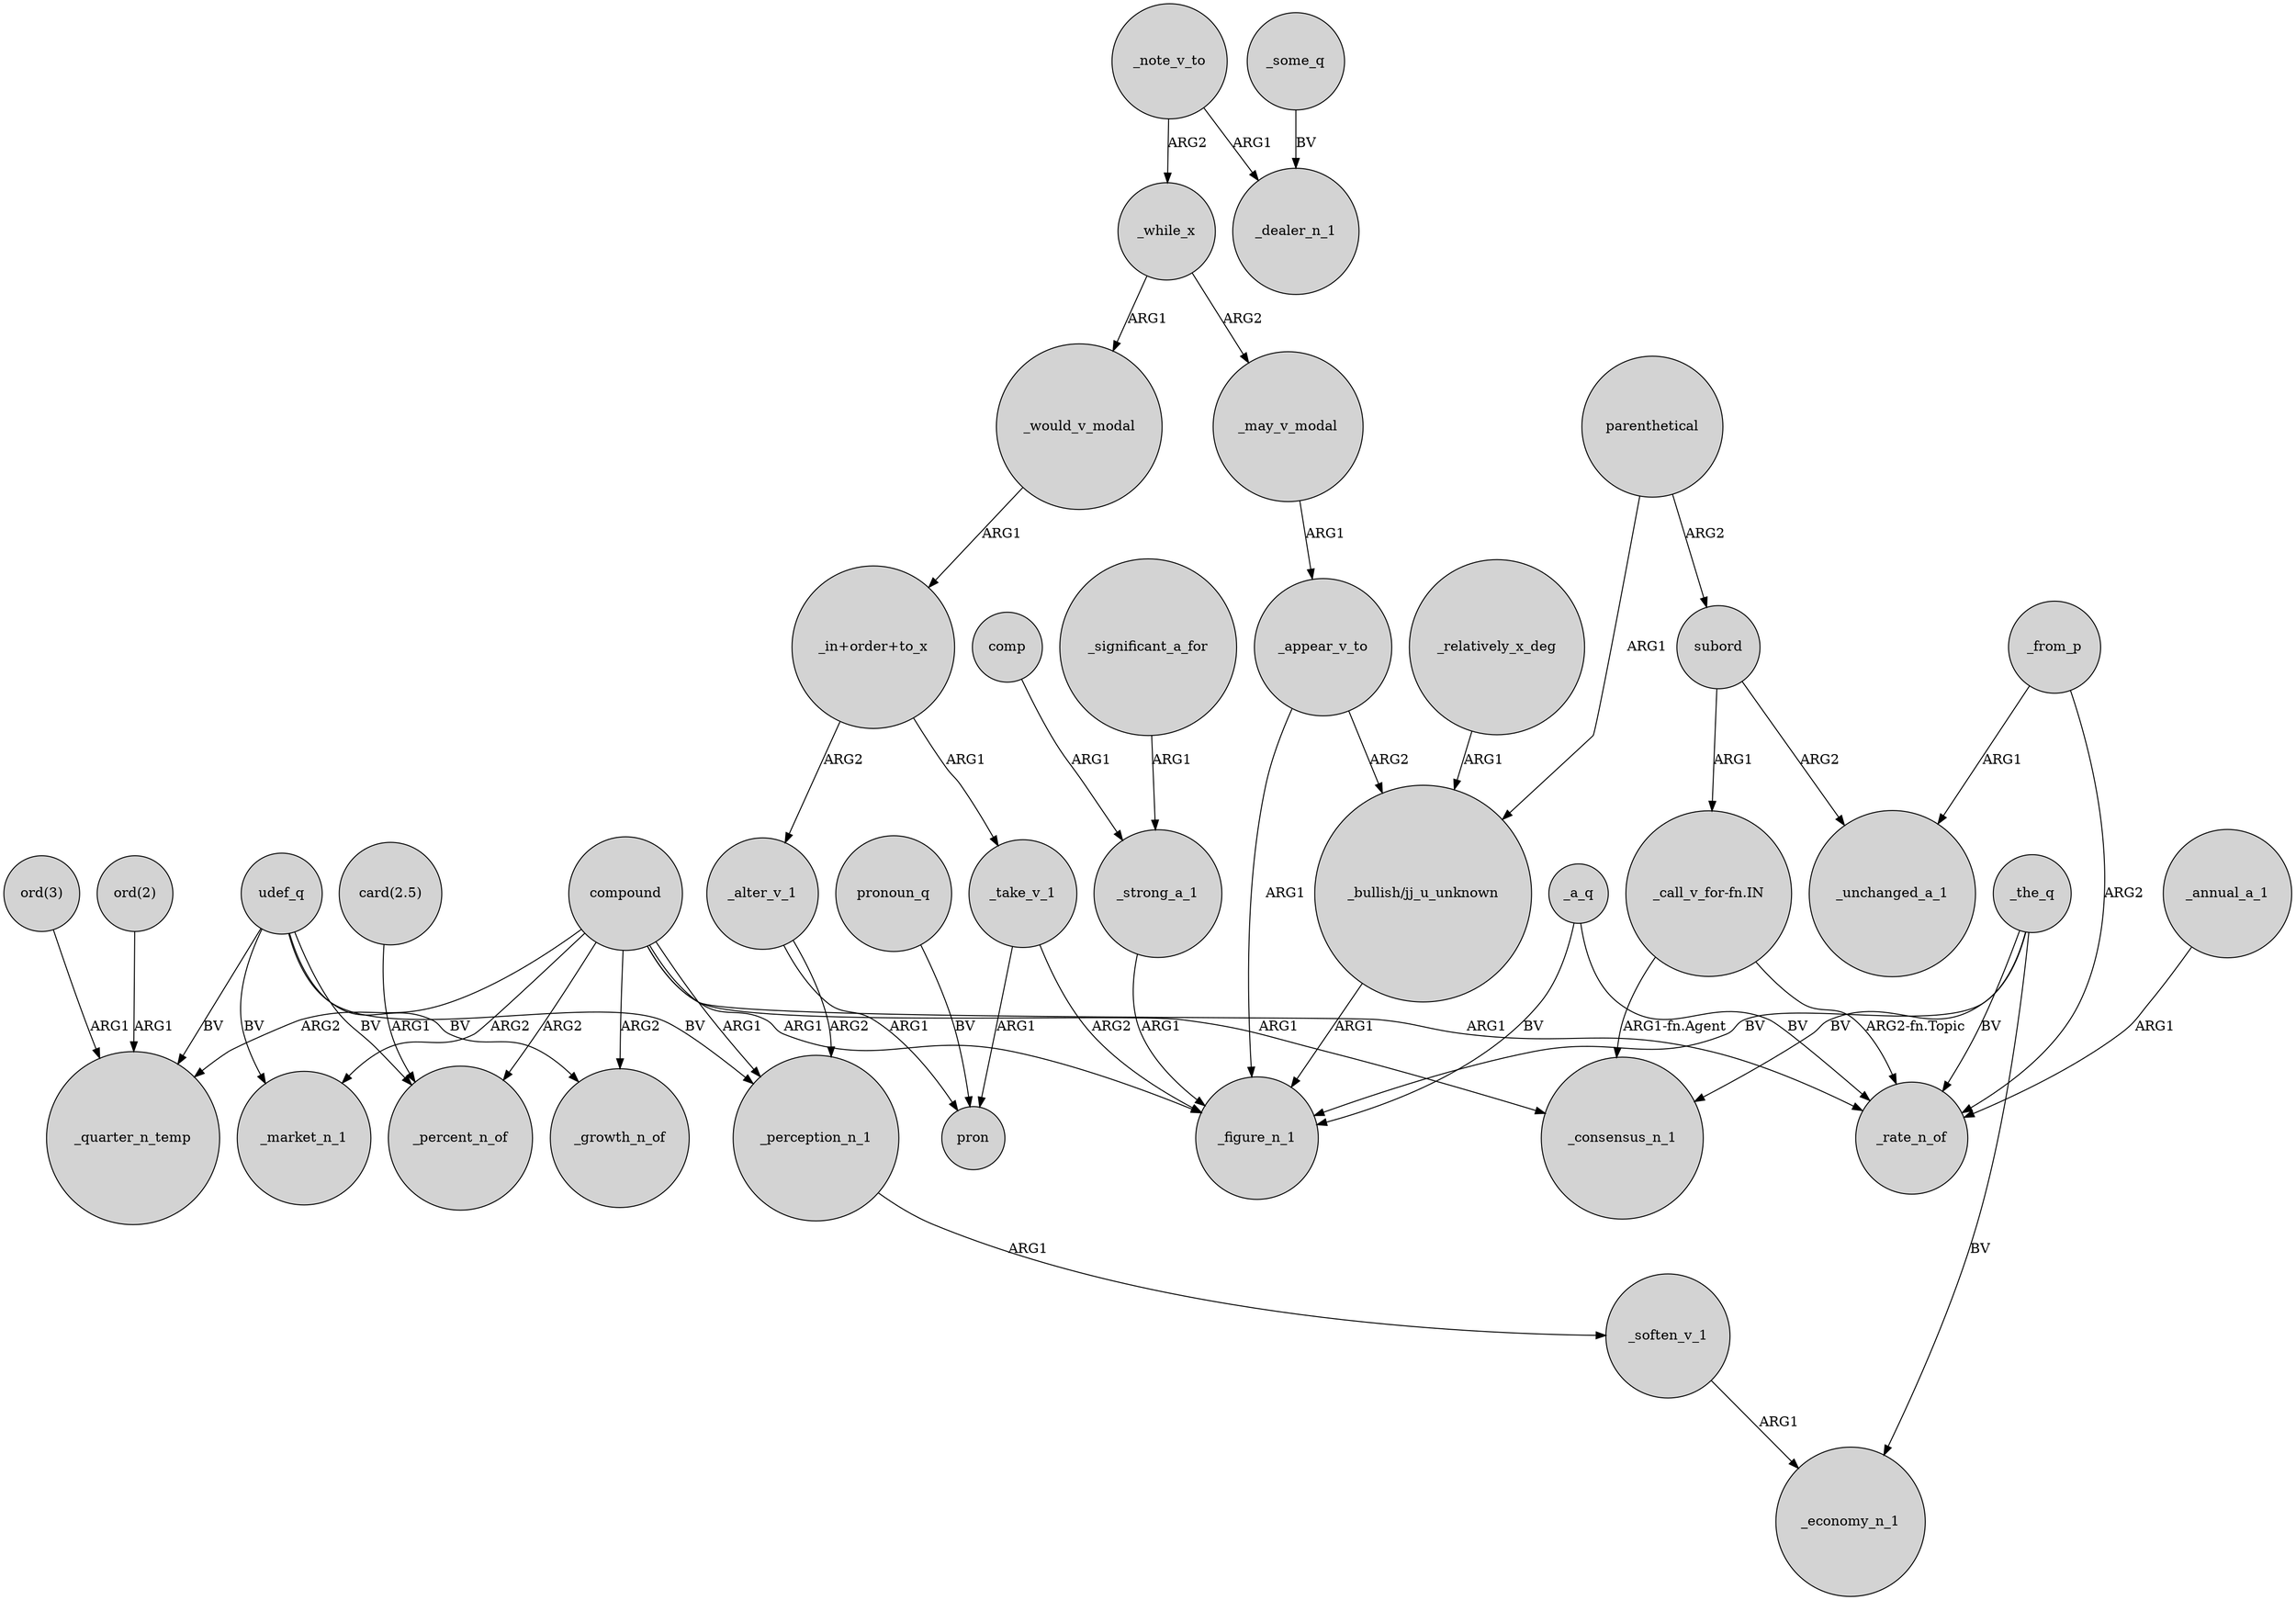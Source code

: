 digraph {
	node [shape=circle style=filled]
	compound -> _market_n_1 [label=ARG2]
	_appear_v_to -> "_bullish/jj_u_unknown" [label=ARG2]
	compound -> _quarter_n_temp [label=ARG2]
	_take_v_1 -> _figure_n_1 [label=ARG2]
	_a_q -> _figure_n_1 [label=BV]
	"_in+order+to_x" -> _alter_v_1 [label=ARG2]
	_some_q -> _dealer_n_1 [label=BV]
	_soften_v_1 -> _economy_n_1 [label=ARG1]
	_while_x -> _would_v_modal [label=ARG1]
	"_call_v_for-fn.IN" -> _rate_n_of [label="ARG2-fn.Topic"]
	_significant_a_for -> _strong_a_1 [label=ARG1]
	subord -> "_call_v_for-fn.IN" [label=ARG1]
	compound -> _perception_n_1 [label=ARG1]
	compound -> _rate_n_of [label=ARG1]
	"ord(2)" -> _quarter_n_temp [label=ARG1]
	_may_v_modal -> _appear_v_to [label=ARG1]
	_would_v_modal -> "_in+order+to_x" [label=ARG1]
	_strong_a_1 -> _figure_n_1 [label=ARG1]
	udef_q -> _perception_n_1 [label=BV]
	_the_q -> _economy_n_1 [label=BV]
	udef_q -> _market_n_1 [label=BV]
	_a_q -> _rate_n_of [label=BV]
	compound -> _growth_n_of [label=ARG2]
	_take_v_1 -> pron [label=ARG1]
	_the_q -> _figure_n_1 [label=BV]
	_the_q -> _consensus_n_1 [label=BV]
	compound -> _percent_n_of [label=ARG2]
	_the_q -> _rate_n_of [label=BV]
	"card(2.5)" -> _percent_n_of [label=ARG1]
	_appear_v_to -> _figure_n_1 [label=ARG1]
	_from_p -> _rate_n_of [label=ARG2]
	comp -> _strong_a_1 [label=ARG1]
	pronoun_q -> pron [label=BV]
	parenthetical -> "_bullish/jj_u_unknown" [label=ARG1]
	"_call_v_for-fn.IN" -> _consensus_n_1 [label="ARG1-fn.Agent"]
	"ord(3)" -> _quarter_n_temp [label=ARG1]
	_relatively_x_deg -> "_bullish/jj_u_unknown" [label=ARG1]
	_from_p -> _unchanged_a_1 [label=ARG1]
	_alter_v_1 -> pron [label=ARG1]
	compound -> _consensus_n_1 [label=ARG1]
	parenthetical -> subord [label=ARG2]
	_annual_a_1 -> _rate_n_of [label=ARG1]
	"_bullish/jj_u_unknown" -> _figure_n_1 [label=ARG1]
	subord -> _unchanged_a_1 [label=ARG2]
	"_in+order+to_x" -> _take_v_1 [label=ARG1]
	udef_q -> _percent_n_of [label=BV]
	_note_v_to -> _while_x [label=ARG2]
	udef_q -> _quarter_n_temp [label=BV]
	udef_q -> _growth_n_of [label=BV]
	_while_x -> _may_v_modal [label=ARG2]
	_note_v_to -> _dealer_n_1 [label=ARG1]
	_perception_n_1 -> _soften_v_1 [label=ARG1]
	_alter_v_1 -> _perception_n_1 [label=ARG2]
	compound -> _figure_n_1 [label=ARG1]
}
